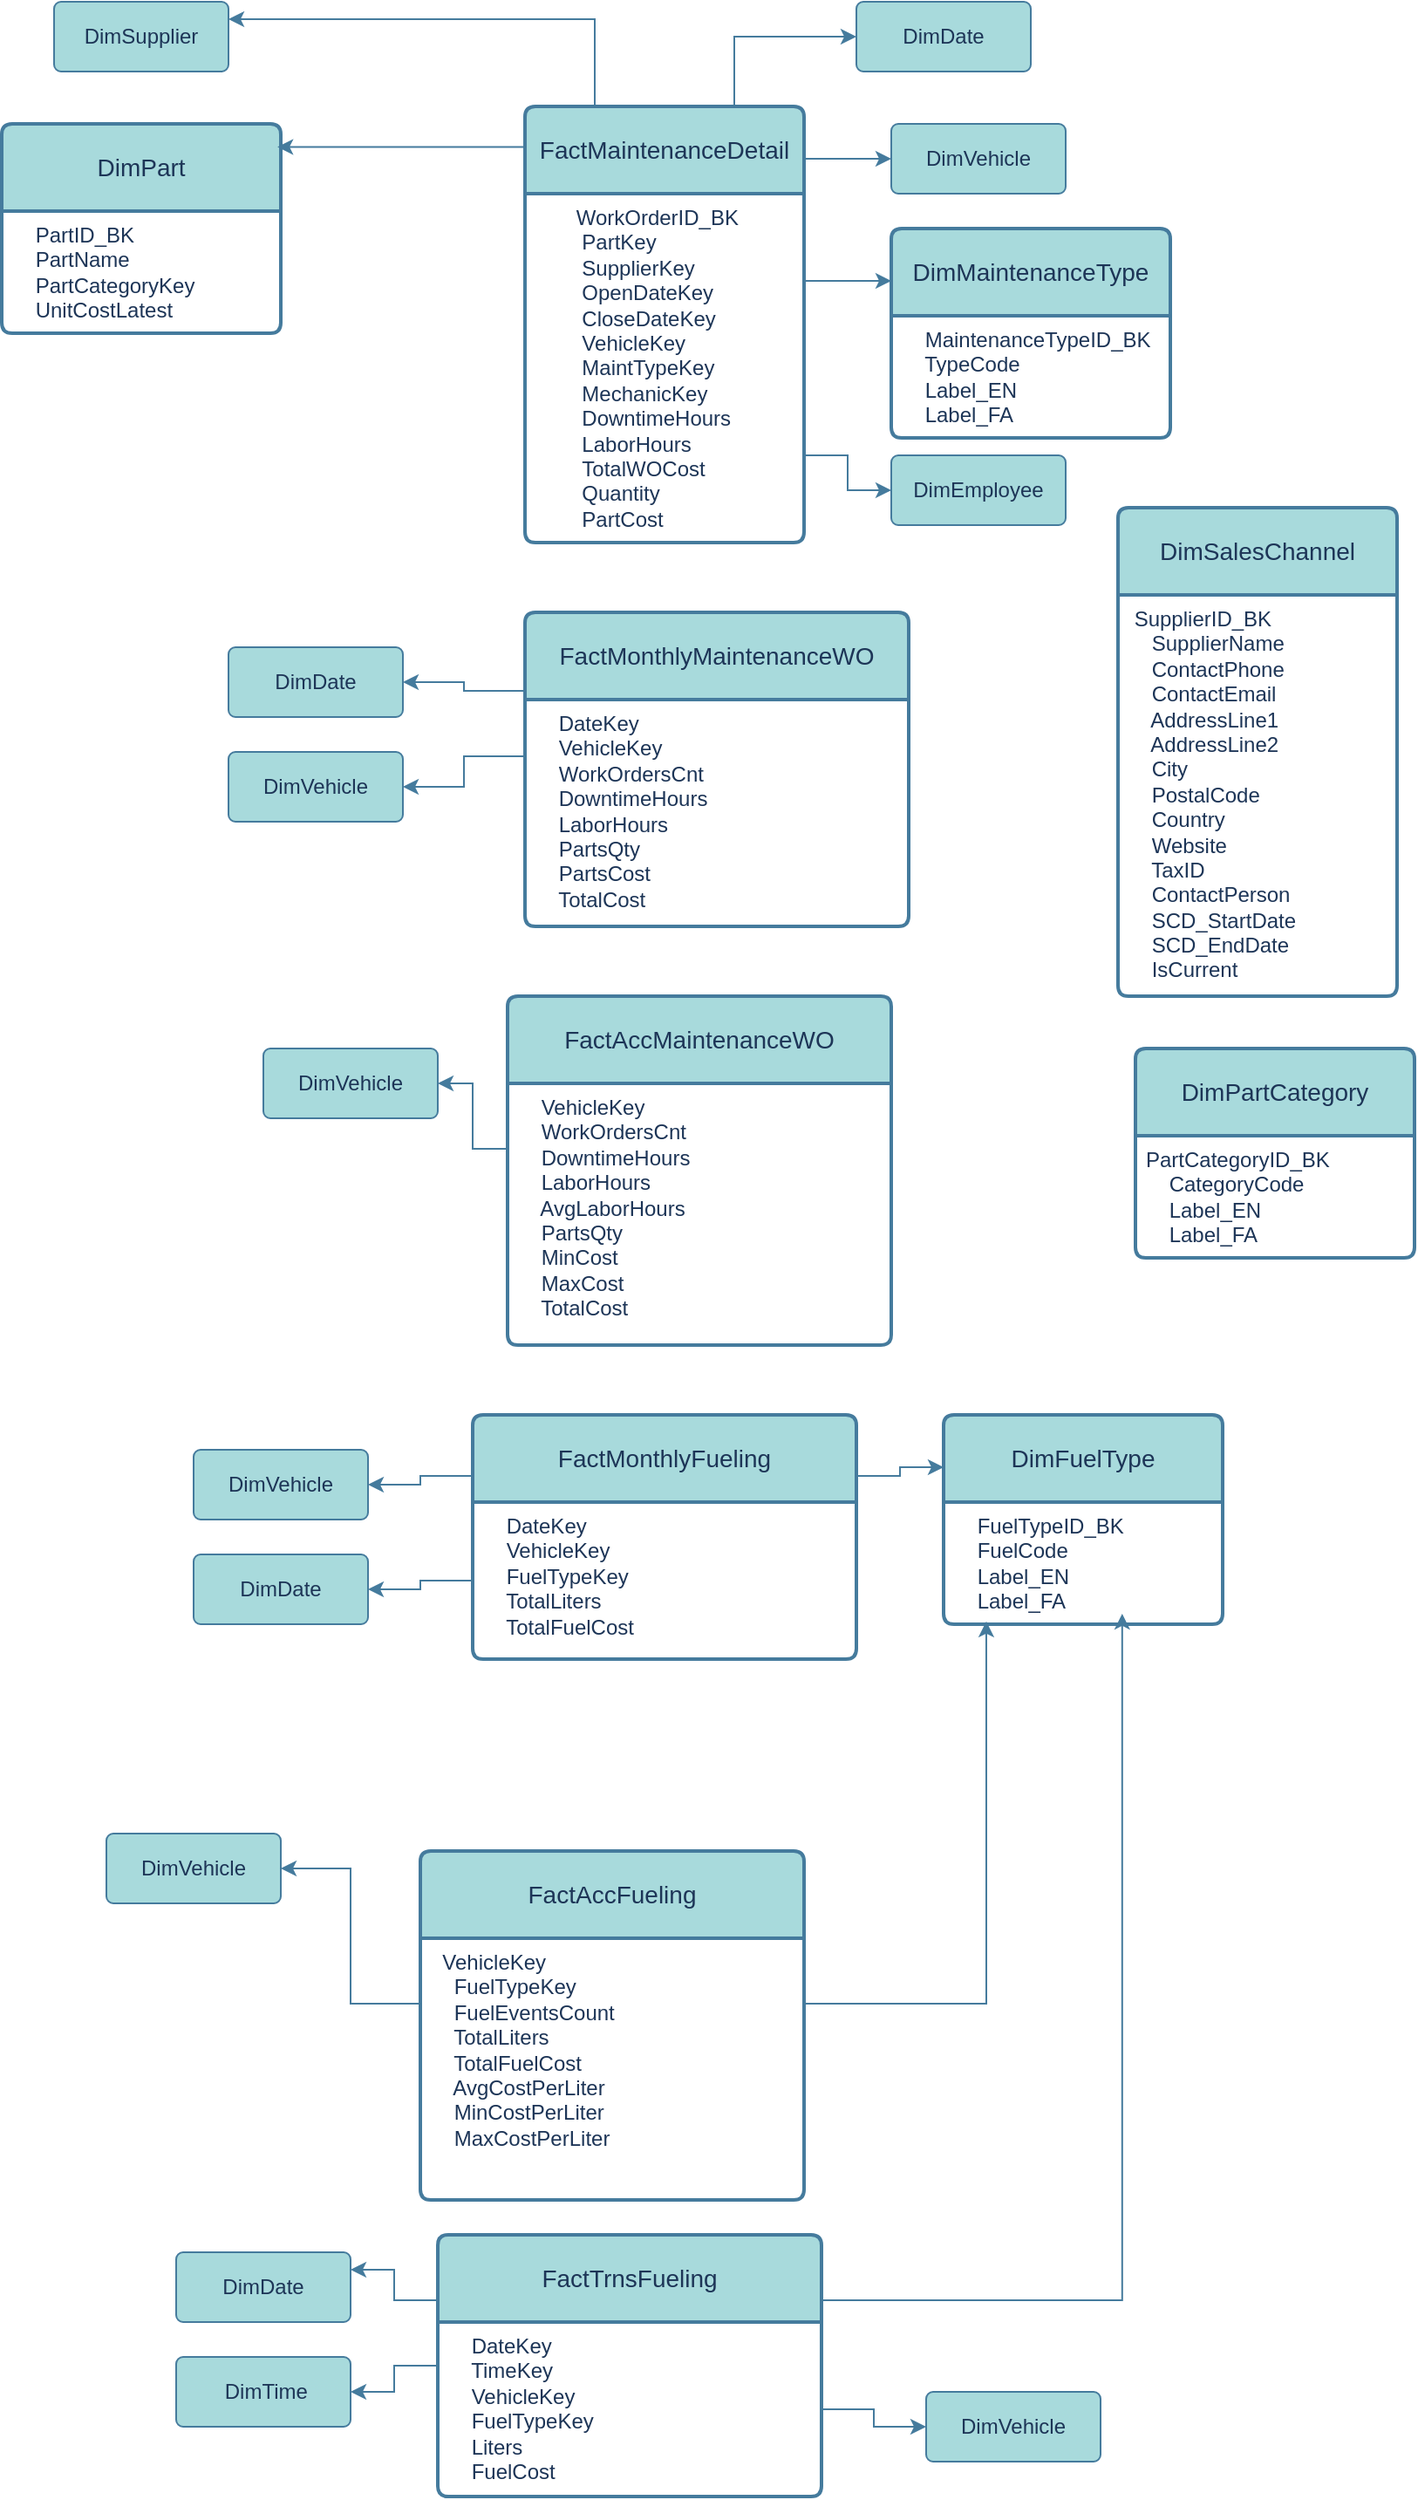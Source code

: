 <mxfile version="27.1.6">
  <diagram name="Page-1" id="y45IsiS3HUDB0sX9Pm00">
    <mxGraphModel dx="1042" dy="561" grid="1" gridSize="10" guides="1" tooltips="1" connect="1" arrows="1" fold="1" page="1" pageScale="1" pageWidth="850" pageHeight="1100" math="0" shadow="0">
      <root>
        <mxCell id="0" />
        <mxCell id="1" parent="0" />
        <mxCell id="RVGmiTG6oSDNnbpWB856-1" value="DimMaintenanceType" style="swimlane;childLayout=stackLayout;horizontal=1;startSize=50;horizontalStack=0;rounded=1;fontSize=14;fontStyle=0;strokeWidth=2;resizeParent=0;resizeLast=1;shadow=0;dashed=0;align=center;arcSize=4;whiteSpace=wrap;html=1;labelBackgroundColor=none;fillColor=#A8DADC;strokeColor=#457B9D;fontColor=#1D3557;" vertex="1" parent="1">
          <mxGeometry x="530" y="180" width="160" height="120" as="geometry" />
        </mxCell>
        <mxCell id="RVGmiTG6oSDNnbpWB856-2" value="&lt;div&gt;&amp;nbsp; &amp;nbsp; MaintenanceTypeID_BK&amp;nbsp;&lt;/div&gt;&lt;div&gt;&amp;nbsp; &amp;nbsp; TypeCode&amp;nbsp; &amp;nbsp; &amp;nbsp; &amp;nbsp;&amp;nbsp;&lt;/div&gt;&lt;div&gt;&amp;nbsp; &amp;nbsp; Label_EN&amp;nbsp; &amp;nbsp; &amp;nbsp; &amp;nbsp;&amp;nbsp;&lt;/div&gt;&lt;div&gt;&amp;nbsp; &amp;nbsp; Label_FA&amp;nbsp; &amp;nbsp; &amp;nbsp; &amp;nbsp;&amp;nbsp;&lt;/div&gt;" style="align=left;strokeColor=none;fillColor=none;spacingLeft=4;spacingRight=4;fontSize=12;verticalAlign=top;resizable=0;rotatable=0;part=1;html=1;whiteSpace=wrap;labelBackgroundColor=none;fontColor=#1D3557;" vertex="1" parent="RVGmiTG6oSDNnbpWB856-1">
          <mxGeometry y="50" width="160" height="70" as="geometry" />
        </mxCell>
        <mxCell id="RVGmiTG6oSDNnbpWB856-3" value="DimPartCategory" style="swimlane;childLayout=stackLayout;horizontal=1;startSize=50;horizontalStack=0;rounded=1;fontSize=14;fontStyle=0;strokeWidth=2;resizeParent=0;resizeLast=1;shadow=0;dashed=0;align=center;arcSize=4;whiteSpace=wrap;html=1;labelBackgroundColor=none;fillColor=#A8DADC;strokeColor=#457B9D;fontColor=#1D3557;" vertex="1" parent="1">
          <mxGeometry x="670" y="650" width="160" height="120" as="geometry" />
        </mxCell>
        <mxCell id="RVGmiTG6oSDNnbpWB856-4" value="&lt;div&gt;PartCategoryID_BK&amp;nbsp;&lt;/div&gt;&lt;div&gt;&amp;nbsp; &amp;nbsp; CategoryCode&amp;nbsp; &amp;nbsp;&amp;nbsp;&lt;/div&gt;&lt;div&gt;&amp;nbsp; &amp;nbsp; Label_EN&amp;nbsp; &amp;nbsp; &amp;nbsp; &amp;nbsp;&amp;nbsp;&lt;/div&gt;&lt;div&gt;&amp;nbsp; &amp;nbsp; Label_FA&amp;nbsp; &amp;nbsp; &amp;nbsp; &amp;nbsp;&lt;/div&gt;" style="align=left;strokeColor=none;fillColor=none;spacingLeft=4;spacingRight=4;fontSize=12;verticalAlign=top;resizable=0;rotatable=0;part=1;html=1;whiteSpace=wrap;labelBackgroundColor=none;fontColor=#1D3557;" vertex="1" parent="RVGmiTG6oSDNnbpWB856-3">
          <mxGeometry y="50" width="160" height="70" as="geometry" />
        </mxCell>
        <mxCell id="RVGmiTG6oSDNnbpWB856-5" value="DimSalesChannel" style="swimlane;childLayout=stackLayout;horizontal=1;startSize=50;horizontalStack=0;rounded=1;fontSize=14;fontStyle=0;strokeWidth=2;resizeParent=0;resizeLast=1;shadow=0;dashed=0;align=center;arcSize=4;whiteSpace=wrap;html=1;labelBackgroundColor=none;fillColor=#A8DADC;strokeColor=#457B9D;fontColor=#1D3557;" vertex="1" parent="1">
          <mxGeometry x="660" y="340" width="160" height="280" as="geometry" />
        </mxCell>
        <mxCell id="RVGmiTG6oSDNnbpWB856-6" value="&lt;div&gt;&amp;nbsp;SupplierID_BK&amp;nbsp; &amp;nbsp;&amp;nbsp;&lt;/div&gt;&lt;div&gt;&amp;nbsp; &amp;nbsp; SupplierName&amp;nbsp; &amp;nbsp; &amp;nbsp;&lt;/div&gt;&lt;div&gt;&amp;nbsp; &amp;nbsp; ContactPhone&amp;nbsp; &amp;nbsp; &amp;nbsp;&lt;/div&gt;&lt;div&gt;&amp;nbsp; &amp;nbsp; ContactEmail&amp;nbsp; &amp;nbsp; &amp;nbsp;&lt;/div&gt;&lt;div&gt;&amp;nbsp; &amp;nbsp; AddressLine1&amp;nbsp; &amp;nbsp; &amp;nbsp;&lt;/div&gt;&lt;div&gt;&amp;nbsp; &amp;nbsp; AddressLine2&amp;nbsp; &amp;nbsp; &amp;nbsp;&lt;/div&gt;&lt;div&gt;&amp;nbsp; &amp;nbsp; City&amp;nbsp; &amp;nbsp; &amp;nbsp; &amp;nbsp; &amp;nbsp; &amp;nbsp;&amp;nbsp;&lt;/div&gt;&lt;div&gt;&amp;nbsp; &amp;nbsp; PostalCode&amp;nbsp; &amp;nbsp; &amp;nbsp; &amp;nbsp;&lt;/div&gt;&lt;div&gt;&amp;nbsp; &amp;nbsp; Country&amp;nbsp; &amp;nbsp; &amp;nbsp; &amp;nbsp; &amp;nbsp;&amp;nbsp;&lt;/div&gt;&lt;div&gt;&amp;nbsp; &amp;nbsp; Website&amp;nbsp; &amp;nbsp; &amp;nbsp; &amp;nbsp; &amp;nbsp;&lt;/div&gt;&lt;div&gt;&amp;nbsp; &amp;nbsp; TaxID&amp;nbsp; &amp;nbsp; &amp;nbsp; &amp;nbsp; &amp;nbsp; &amp;nbsp;&amp;nbsp;&lt;/div&gt;&lt;div&gt;&amp;nbsp; &amp;nbsp; ContactPerson&amp;nbsp; &amp;nbsp;&amp;nbsp;&lt;/div&gt;&lt;div&gt;&amp;nbsp; &amp;nbsp; SCD_StartDate&amp;nbsp; &amp;nbsp;&amp;nbsp;&lt;/div&gt;&lt;div&gt;&amp;nbsp; &amp;nbsp; SCD_EndDate&amp;nbsp; &amp;nbsp; &amp;nbsp;&lt;/div&gt;&lt;div&gt;&amp;nbsp; &amp;nbsp; IsCurrent&amp;nbsp; &amp;nbsp; &amp;nbsp; &amp;nbsp;&lt;/div&gt;" style="align=left;strokeColor=none;fillColor=none;spacingLeft=4;spacingRight=4;fontSize=12;verticalAlign=top;resizable=0;rotatable=0;part=1;html=1;whiteSpace=wrap;labelBackgroundColor=none;fontColor=#1D3557;" vertex="1" parent="RVGmiTG6oSDNnbpWB856-5">
          <mxGeometry y="50" width="160" height="230" as="geometry" />
        </mxCell>
        <mxCell id="RVGmiTG6oSDNnbpWB856-7" value="DimPart" style="swimlane;childLayout=stackLayout;horizontal=1;startSize=50;horizontalStack=0;rounded=1;fontSize=14;fontStyle=0;strokeWidth=2;resizeParent=0;resizeLast=1;shadow=0;dashed=0;align=center;arcSize=4;whiteSpace=wrap;html=1;labelBackgroundColor=none;fillColor=#A8DADC;strokeColor=#457B9D;fontColor=#1D3557;" vertex="1" parent="1">
          <mxGeometry x="20" y="120" width="160" height="120" as="geometry" />
        </mxCell>
        <mxCell id="RVGmiTG6oSDNnbpWB856-8" value="&lt;div&gt;&amp;nbsp; &amp;nbsp; PartID_BK&amp;nbsp; &amp;nbsp; &amp;nbsp; &amp;nbsp;&lt;/div&gt;&lt;div&gt;&amp;nbsp; &amp;nbsp; PartName&amp;nbsp; &amp;nbsp; &amp;nbsp; &amp;nbsp;&amp;nbsp;&lt;/div&gt;&lt;div&gt;&amp;nbsp; &amp;nbsp; PartCategoryKey&amp;nbsp;&lt;/div&gt;&lt;div&gt;&amp;nbsp; &amp;nbsp; UnitCostLatest&amp;nbsp;&lt;/div&gt;" style="align=left;strokeColor=none;fillColor=none;spacingLeft=4;spacingRight=4;fontSize=12;verticalAlign=top;resizable=0;rotatable=0;part=1;html=1;whiteSpace=wrap;labelBackgroundColor=none;fontColor=#1D3557;" vertex="1" parent="RVGmiTG6oSDNnbpWB856-7">
          <mxGeometry y="50" width="160" height="70" as="geometry" />
        </mxCell>
        <mxCell id="RVGmiTG6oSDNnbpWB856-9" value="DimFuelType" style="swimlane;childLayout=stackLayout;horizontal=1;startSize=50;horizontalStack=0;rounded=1;fontSize=14;fontStyle=0;strokeWidth=2;resizeParent=0;resizeLast=1;shadow=0;dashed=0;align=center;arcSize=4;whiteSpace=wrap;html=1;labelBackgroundColor=none;fillColor=#A8DADC;strokeColor=#457B9D;fontColor=#1D3557;" vertex="1" parent="1">
          <mxGeometry x="560" y="860" width="160" height="120" as="geometry" />
        </mxCell>
        <mxCell id="RVGmiTG6oSDNnbpWB856-10" value="&lt;div&gt;&amp;nbsp; &amp;nbsp; FuelTypeID_BK&amp;nbsp; &amp;nbsp;&lt;/div&gt;&lt;div&gt;&amp;nbsp; &amp;nbsp; FuelCode&amp;nbsp; &amp;nbsp; &amp;nbsp; &amp;nbsp;&amp;nbsp;&lt;/div&gt;&lt;div&gt;&amp;nbsp; &amp;nbsp; Label_EN&amp;nbsp; &amp;nbsp; &amp;nbsp; &amp;nbsp;&amp;nbsp;&lt;/div&gt;&lt;div&gt;&amp;nbsp; &amp;nbsp; Label_FA&amp;nbsp;&amp;nbsp;&lt;/div&gt;" style="align=left;strokeColor=none;fillColor=none;spacingLeft=4;spacingRight=4;fontSize=12;verticalAlign=top;resizable=0;rotatable=0;part=1;html=1;whiteSpace=wrap;labelBackgroundColor=none;fontColor=#1D3557;" vertex="1" parent="RVGmiTG6oSDNnbpWB856-9">
          <mxGeometry y="50" width="160" height="70" as="geometry" />
        </mxCell>
        <mxCell id="RVGmiTG6oSDNnbpWB856-27" style="edgeStyle=orthogonalEdgeStyle;rounded=0;orthogonalLoop=1;jettySize=auto;html=1;exitX=0.25;exitY=0;exitDx=0;exitDy=0;entryX=1;entryY=0.25;entryDx=0;entryDy=0;labelBackgroundColor=none;strokeColor=#457B9D;fontColor=default;" edge="1" parent="1" source="RVGmiTG6oSDNnbpWB856-11" target="RVGmiTG6oSDNnbpWB856-26">
          <mxGeometry relative="1" as="geometry" />
        </mxCell>
        <mxCell id="RVGmiTG6oSDNnbpWB856-29" style="edgeStyle=orthogonalEdgeStyle;rounded=0;orthogonalLoop=1;jettySize=auto;html=1;exitX=0.75;exitY=0;exitDx=0;exitDy=0;entryX=0;entryY=0.5;entryDx=0;entryDy=0;labelBackgroundColor=none;strokeColor=#457B9D;fontColor=default;" edge="1" parent="1" source="RVGmiTG6oSDNnbpWB856-11" target="RVGmiTG6oSDNnbpWB856-28">
          <mxGeometry relative="1" as="geometry" />
        </mxCell>
        <mxCell id="RVGmiTG6oSDNnbpWB856-11" value="FactMaintenanceDetail" style="swimlane;childLayout=stackLayout;horizontal=1;startSize=50;horizontalStack=0;rounded=1;fontSize=14;fontStyle=0;strokeWidth=2;resizeParent=0;resizeLast=1;shadow=0;dashed=0;align=center;arcSize=4;whiteSpace=wrap;html=1;labelBackgroundColor=none;fillColor=#A8DADC;strokeColor=#457B9D;fontColor=#1D3557;" vertex="1" parent="1">
          <mxGeometry x="320" y="110" width="160" height="250" as="geometry" />
        </mxCell>
        <mxCell id="RVGmiTG6oSDNnbpWB856-12" value="&lt;div&gt;&amp;nbsp; &amp;nbsp; &amp;nbsp; &amp;nbsp;WorkOrderID_BK&amp;nbsp; &amp;nbsp;&lt;/div&gt;&lt;div&gt;&lt;span style=&quot;white-space: normal;&quot;&gt;&lt;span style=&quot;white-space:pre&quot;&gt;&#x9;&lt;/span&gt;PartKey&amp;nbsp; &amp;nbsp; &amp;nbsp; &amp;nbsp; &amp;nbsp;&amp;nbsp;&lt;/span&gt;&lt;/div&gt;&lt;div&gt;&lt;span style=&quot;white-space: normal;&quot;&gt;&lt;span style=&quot;white-space:pre&quot;&gt;&#x9;&lt;/span&gt;SupplierKey&amp;nbsp; &amp;nbsp;&amp;nbsp;&lt;/span&gt;&lt;/div&gt;&lt;div&gt;&lt;span style=&quot;white-space: normal;&quot;&gt;&lt;span style=&quot;white-space:pre&quot;&gt;&#x9;&lt;/span&gt;OpenDateKey&amp;nbsp; &amp;nbsp; &amp;nbsp;&amp;nbsp;&lt;/span&gt;&lt;/div&gt;&lt;div&gt;&lt;span style=&quot;white-space: normal;&quot;&gt;&lt;span style=&quot;white-space:pre&quot;&gt;&#x9;&lt;/span&gt;CloseDateKey&amp;nbsp; &amp;nbsp; &amp;nbsp;&lt;/span&gt;&lt;/div&gt;&lt;div&gt;&lt;span style=&quot;white-space: normal;&quot;&gt;&lt;span style=&quot;white-space:pre&quot;&gt;&#x9;&lt;/span&gt;VehicleKey&amp;nbsp; &amp;nbsp; &amp;nbsp; &amp;nbsp;&lt;/span&gt;&lt;/div&gt;&lt;div&gt;&lt;span style=&quot;white-space: normal;&quot;&gt;&lt;span style=&quot;white-space:pre&quot;&gt;&#x9;&lt;/span&gt;MaintTypeKey&amp;nbsp; &amp;nbsp;&amp;nbsp;&lt;/span&gt;&lt;/div&gt;&lt;div&gt;&lt;span style=&quot;white-space: normal;&quot;&gt;&lt;span style=&quot;white-space:pre&quot;&gt;&#x9;&lt;/span&gt;MechanicKey&amp;nbsp; &amp;nbsp; &amp;nbsp;&amp;nbsp;&lt;/span&gt;&lt;/div&gt;&lt;div&gt;&lt;span style=&quot;white-space: normal;&quot;&gt;&lt;span style=&quot;white-space:pre&quot;&gt;&#x9;&lt;/span&gt;DowntimeHours&amp;nbsp; &amp;nbsp; &amp;nbsp;&lt;/span&gt;&lt;/div&gt;&lt;div&gt;&lt;span style=&quot;white-space: normal;&quot;&gt;&lt;span style=&quot;white-space:pre&quot;&gt;&#x9;&lt;/span&gt;LaborHours&amp;nbsp; &amp;nbsp; &amp;nbsp; &amp;nbsp;&amp;nbsp;&lt;/span&gt;&lt;/div&gt;&lt;div&gt;&lt;span style=&quot;white-space: normal;&quot;&gt;&lt;span style=&quot;white-space:pre&quot;&gt;&#x9;&lt;/span&gt;TotalWOCost&amp;nbsp; &amp;nbsp; &amp;nbsp; &amp;nbsp;&lt;/span&gt;&lt;/div&gt;&lt;div&gt;&lt;span style=&quot;white-space: normal;&quot;&gt;&lt;span style=&quot;white-space:pre&quot;&gt;&#x9;&lt;/span&gt;Quantity&amp;nbsp; &amp;nbsp; &amp;nbsp; &amp;nbsp; &amp;nbsp;&lt;/span&gt;&lt;/div&gt;&lt;div&gt;&lt;span style=&quot;white-space: normal;&quot;&gt;&lt;span style=&quot;white-space:pre&quot;&gt;&#x9;&lt;/span&gt;PartCost&amp;nbsp; &amp;nbsp;&lt;/span&gt;&lt;/div&gt;" style="align=left;strokeColor=none;fillColor=none;spacingLeft=4;spacingRight=4;fontSize=12;verticalAlign=top;resizable=0;rotatable=0;part=1;html=1;whiteSpace=wrap;labelBackgroundColor=none;fontColor=#1D3557;" vertex="1" parent="RVGmiTG6oSDNnbpWB856-11">
          <mxGeometry y="50" width="160" height="200" as="geometry" />
        </mxCell>
        <mxCell id="RVGmiTG6oSDNnbpWB856-36" style="edgeStyle=orthogonalEdgeStyle;rounded=0;orthogonalLoop=1;jettySize=auto;html=1;exitX=0;exitY=0.25;exitDx=0;exitDy=0;entryX=1;entryY=0.5;entryDx=0;entryDy=0;labelBackgroundColor=none;strokeColor=#457B9D;fontColor=default;" edge="1" parent="1" source="RVGmiTG6oSDNnbpWB856-13" target="RVGmiTG6oSDNnbpWB856-35">
          <mxGeometry relative="1" as="geometry" />
        </mxCell>
        <mxCell id="RVGmiTG6oSDNnbpWB856-13" value="FactMonthlyMaintenanceWO" style="swimlane;childLayout=stackLayout;horizontal=1;startSize=50;horizontalStack=0;rounded=1;fontSize=14;fontStyle=0;strokeWidth=2;resizeParent=0;resizeLast=1;shadow=0;dashed=0;align=center;arcSize=4;whiteSpace=wrap;html=1;labelBackgroundColor=none;fillColor=#A8DADC;strokeColor=#457B9D;fontColor=#1D3557;" vertex="1" parent="1">
          <mxGeometry x="320" y="400" width="220" height="180" as="geometry" />
        </mxCell>
        <mxCell id="RVGmiTG6oSDNnbpWB856-14" value="&lt;div&gt;&amp;nbsp; &amp;nbsp; DateKey&amp;nbsp; &amp;nbsp; &amp;nbsp; &amp;nbsp;&amp;nbsp;&lt;/div&gt;&lt;div&gt;&amp;nbsp; &amp;nbsp; VehicleKey&amp;nbsp; &amp;nbsp; &amp;nbsp;&amp;nbsp;&lt;/div&gt;&lt;div&gt;&amp;nbsp; &amp;nbsp; WorkOrdersCnt&amp;nbsp; &amp;nbsp;&lt;/div&gt;&lt;div&gt;&amp;nbsp; &amp;nbsp; DowntimeHours&amp;nbsp; &amp;nbsp;&lt;/div&gt;&lt;div&gt;&amp;nbsp; &amp;nbsp; LaborHours&amp;nbsp; &amp;nbsp; &amp;nbsp;&lt;/div&gt;&lt;div&gt;&amp;nbsp; &amp;nbsp; PartsQty&amp;nbsp; &amp;nbsp; &amp;nbsp; &amp;nbsp;&lt;/div&gt;&lt;div&gt;&amp;nbsp; &amp;nbsp; PartsCost&amp;nbsp; &amp;nbsp; &amp;nbsp;&lt;/div&gt;&lt;div&gt;&amp;nbsp; &amp;nbsp; TotalCost&amp;nbsp;&lt;/div&gt;" style="align=left;strokeColor=none;fillColor=none;spacingLeft=4;spacingRight=4;fontSize=12;verticalAlign=top;resizable=0;rotatable=0;part=1;html=1;whiteSpace=wrap;labelBackgroundColor=none;fontColor=#1D3557;" vertex="1" parent="RVGmiTG6oSDNnbpWB856-13">
          <mxGeometry y="50" width="220" height="130" as="geometry" />
        </mxCell>
        <mxCell id="RVGmiTG6oSDNnbpWB856-17" value="FactAccMaintenanceWO" style="swimlane;childLayout=stackLayout;horizontal=1;startSize=50;horizontalStack=0;rounded=1;fontSize=14;fontStyle=0;strokeWidth=2;resizeParent=0;resizeLast=1;shadow=0;dashed=0;align=center;arcSize=4;whiteSpace=wrap;html=1;labelBackgroundColor=none;fillColor=#A8DADC;strokeColor=#457B9D;fontColor=#1D3557;" vertex="1" parent="1">
          <mxGeometry x="310" y="620" width="220" height="200" as="geometry" />
        </mxCell>
        <mxCell id="RVGmiTG6oSDNnbpWB856-18" value="&lt;div&gt;&amp;nbsp; &amp;nbsp; VehicleKey&amp;nbsp; &amp;nbsp; &amp;nbsp;&amp;nbsp;&lt;/div&gt;&lt;div&gt;&amp;nbsp; &amp;nbsp; WorkOrdersCnt&amp;nbsp; &amp;nbsp;&lt;/div&gt;&lt;div&gt;&amp;nbsp; &amp;nbsp; DowntimeHours&amp;nbsp;&amp;nbsp;&lt;/div&gt;&lt;div&gt;&amp;nbsp; &amp;nbsp; LaborHours&amp;nbsp; &amp;nbsp; &amp;nbsp;&amp;nbsp;&lt;/div&gt;&lt;div&gt;&amp;nbsp; &amp;nbsp; AvgLaborHours&amp;nbsp; &amp;nbsp;&lt;/div&gt;&lt;div&gt;&amp;nbsp; &amp;nbsp; PartsQty&amp;nbsp; &amp;nbsp; &amp;nbsp; &amp;nbsp;&amp;nbsp;&lt;/div&gt;&lt;div&gt;&amp;nbsp; &amp;nbsp; MinCost&amp;nbsp; &amp;nbsp; &amp;nbsp; &amp;nbsp;&amp;nbsp;&lt;/div&gt;&lt;div&gt;&amp;nbsp; &amp;nbsp; MaxCost&amp;nbsp; &amp;nbsp; &amp;nbsp; &amp;nbsp;&amp;nbsp;&lt;/div&gt;&lt;div&gt;&amp;nbsp; &amp;nbsp; TotalCost&amp;nbsp; &amp;nbsp;&lt;/div&gt;" style="align=left;strokeColor=none;fillColor=none;spacingLeft=4;spacingRight=4;fontSize=12;verticalAlign=top;resizable=0;rotatable=0;part=1;html=1;whiteSpace=wrap;labelBackgroundColor=none;fontColor=#1D3557;" vertex="1" parent="RVGmiTG6oSDNnbpWB856-17">
          <mxGeometry y="50" width="220" height="150" as="geometry" />
        </mxCell>
        <mxCell id="RVGmiTG6oSDNnbpWB856-53" style="edgeStyle=orthogonalEdgeStyle;rounded=0;orthogonalLoop=1;jettySize=auto;html=1;exitX=0;exitY=0.25;exitDx=0;exitDy=0;entryX=1;entryY=0.25;entryDx=0;entryDy=0;labelBackgroundColor=none;strokeColor=#457B9D;fontColor=default;" edge="1" parent="1" source="RVGmiTG6oSDNnbpWB856-19" target="RVGmiTG6oSDNnbpWB856-52">
          <mxGeometry relative="1" as="geometry" />
        </mxCell>
        <mxCell id="RVGmiTG6oSDNnbpWB856-19" value="FactTrnsFueling" style="swimlane;childLayout=stackLayout;horizontal=1;startSize=50;horizontalStack=0;rounded=1;fontSize=14;fontStyle=0;strokeWidth=2;resizeParent=0;resizeLast=1;shadow=0;dashed=0;align=center;arcSize=4;whiteSpace=wrap;html=1;labelBackgroundColor=none;fillColor=#A8DADC;strokeColor=#457B9D;fontColor=#1D3557;" vertex="1" parent="1">
          <mxGeometry x="270" y="1330" width="220" height="150" as="geometry" />
        </mxCell>
        <mxCell id="RVGmiTG6oSDNnbpWB856-20" value="&lt;div&gt;&amp;nbsp; &amp;nbsp; DateKey&amp;nbsp; &amp;nbsp; &amp;nbsp;&lt;/div&gt;&lt;div&gt;&amp;nbsp; &amp;nbsp; TimeKey&amp;nbsp; &amp;nbsp; &amp;nbsp;&amp;nbsp;&lt;/div&gt;&lt;div&gt;&amp;nbsp; &amp;nbsp; VehicleKey&amp;nbsp;&amp;nbsp;&lt;/div&gt;&lt;div&gt;&amp;nbsp; &amp;nbsp; FuelTypeKey&amp;nbsp;&amp;nbsp;&lt;/div&gt;&lt;div&gt;&amp;nbsp; &amp;nbsp; Liters&amp;nbsp; &amp;nbsp; &amp;nbsp;&amp;nbsp;&lt;/div&gt;&lt;div&gt;&amp;nbsp; &amp;nbsp; FuelCost&amp;nbsp; &amp;nbsp;&amp;nbsp;&lt;/div&gt;" style="align=left;strokeColor=none;fillColor=none;spacingLeft=4;spacingRight=4;fontSize=12;verticalAlign=top;resizable=0;rotatable=0;part=1;html=1;whiteSpace=wrap;labelBackgroundColor=none;fontColor=#1D3557;" vertex="1" parent="RVGmiTG6oSDNnbpWB856-19">
          <mxGeometry y="50" width="220" height="100" as="geometry" />
        </mxCell>
        <mxCell id="RVGmiTG6oSDNnbpWB856-43" style="edgeStyle=orthogonalEdgeStyle;rounded=0;orthogonalLoop=1;jettySize=auto;html=1;exitX=1;exitY=0.25;exitDx=0;exitDy=0;entryX=0;entryY=0.25;entryDx=0;entryDy=0;labelBackgroundColor=none;strokeColor=#457B9D;fontColor=default;" edge="1" parent="1" source="RVGmiTG6oSDNnbpWB856-21" target="RVGmiTG6oSDNnbpWB856-9">
          <mxGeometry relative="1" as="geometry" />
        </mxCell>
        <mxCell id="RVGmiTG6oSDNnbpWB856-44" style="edgeStyle=orthogonalEdgeStyle;rounded=0;orthogonalLoop=1;jettySize=auto;html=1;exitX=0;exitY=0.25;exitDx=0;exitDy=0;entryX=1;entryY=0.5;entryDx=0;entryDy=0;labelBackgroundColor=none;strokeColor=#457B9D;fontColor=default;" edge="1" parent="1" source="RVGmiTG6oSDNnbpWB856-21" target="RVGmiTG6oSDNnbpWB856-41">
          <mxGeometry relative="1" as="geometry" />
        </mxCell>
        <mxCell id="RVGmiTG6oSDNnbpWB856-21" value="FactMonthlyFueling" style="swimlane;childLayout=stackLayout;horizontal=1;startSize=50;horizontalStack=0;rounded=1;fontSize=14;fontStyle=0;strokeWidth=2;resizeParent=0;resizeLast=1;shadow=0;dashed=0;align=center;arcSize=4;whiteSpace=wrap;html=1;labelBackgroundColor=none;fillColor=#A8DADC;strokeColor=#457B9D;fontColor=#1D3557;" vertex="1" parent="1">
          <mxGeometry x="290" y="860" width="220" height="140" as="geometry" />
        </mxCell>
        <mxCell id="RVGmiTG6oSDNnbpWB856-22" value="&lt;div&gt;&amp;nbsp; &amp;nbsp; DateKey&amp;nbsp;&lt;/div&gt;&lt;div&gt;&amp;nbsp; &amp;nbsp; VehicleKey&amp;nbsp; &amp;nbsp; &amp;nbsp;&amp;nbsp;&lt;/div&gt;&lt;div&gt;&amp;nbsp; &amp;nbsp; FuelTypeKey&amp;nbsp; &amp;nbsp;&amp;nbsp;&lt;/div&gt;&lt;div&gt;&amp;nbsp; &amp;nbsp; TotalLiters&amp;nbsp; &amp;nbsp;&amp;nbsp;&lt;/div&gt;&lt;div&gt;&amp;nbsp; &amp;nbsp; TotalFuelCost&amp;nbsp;&lt;/div&gt;" style="align=left;strokeColor=none;fillColor=none;spacingLeft=4;spacingRight=4;fontSize=12;verticalAlign=top;resizable=0;rotatable=0;part=1;html=1;whiteSpace=wrap;labelBackgroundColor=none;fontColor=#1D3557;" vertex="1" parent="RVGmiTG6oSDNnbpWB856-21">
          <mxGeometry y="50" width="220" height="90" as="geometry" />
        </mxCell>
        <mxCell id="RVGmiTG6oSDNnbpWB856-23" value="FactAccFueling" style="swimlane;childLayout=stackLayout;horizontal=1;startSize=50;horizontalStack=0;rounded=1;fontSize=14;fontStyle=0;strokeWidth=2;resizeParent=0;resizeLast=1;shadow=0;dashed=0;align=center;arcSize=4;whiteSpace=wrap;html=1;labelBackgroundColor=none;fillColor=#A8DADC;strokeColor=#457B9D;fontColor=#1D3557;" vertex="1" parent="1">
          <mxGeometry x="260" y="1110" width="220" height="200" as="geometry" />
        </mxCell>
        <mxCell id="RVGmiTG6oSDNnbpWB856-24" value="&lt;div&gt;&amp;nbsp; VehicleKey&amp;nbsp; &amp;nbsp; &amp;nbsp; &amp;nbsp;&amp;nbsp;&lt;/div&gt;&lt;div&gt;&amp;nbsp; &amp;nbsp; FuelTypeKey&amp;nbsp; &amp;nbsp; &amp;nbsp; &amp;nbsp;&lt;/div&gt;&lt;div&gt;&amp;nbsp; &amp;nbsp; FuelEventsCount&amp;nbsp;&amp;nbsp;&lt;/div&gt;&lt;div&gt;&amp;nbsp; &amp;nbsp; TotalLiters&amp;nbsp; &amp;nbsp; &amp;nbsp; &amp;nbsp;&lt;/div&gt;&lt;div&gt;&amp;nbsp; &amp;nbsp; TotalFuelCost&amp;nbsp; &amp;nbsp;&amp;nbsp;&lt;/div&gt;&lt;div&gt;&amp;nbsp; &amp;nbsp; AvgCostPerLiter&amp;nbsp;&amp;nbsp;&lt;/div&gt;&lt;div&gt;&amp;nbsp; &amp;nbsp; MinCostPerLiter&amp;nbsp; &amp;nbsp;&lt;/div&gt;&lt;div&gt;&amp;nbsp; &amp;nbsp; MaxCostPerLiter&lt;/div&gt;" style="align=left;strokeColor=none;fillColor=none;spacingLeft=4;spacingRight=4;fontSize=12;verticalAlign=top;resizable=0;rotatable=0;part=1;html=1;whiteSpace=wrap;labelBackgroundColor=none;fontColor=#1D3557;" vertex="1" parent="RVGmiTG6oSDNnbpWB856-23">
          <mxGeometry y="50" width="220" height="150" as="geometry" />
        </mxCell>
        <mxCell id="RVGmiTG6oSDNnbpWB856-25" style="edgeStyle=orthogonalEdgeStyle;rounded=0;orthogonalLoop=1;jettySize=auto;html=1;exitX=0;exitY=0;exitDx=0;exitDy=0;entryX=0.988;entryY=0.11;entryDx=0;entryDy=0;entryPerimeter=0;labelBackgroundColor=none;strokeColor=#457B9D;fontColor=default;" edge="1" parent="1" source="RVGmiTG6oSDNnbpWB856-12" target="RVGmiTG6oSDNnbpWB856-7">
          <mxGeometry relative="1" as="geometry" />
        </mxCell>
        <mxCell id="RVGmiTG6oSDNnbpWB856-26" value="DimSupplier" style="rounded=1;arcSize=10;whiteSpace=wrap;html=1;align=center;labelBackgroundColor=none;fillColor=#A8DADC;strokeColor=#457B9D;fontColor=#1D3557;" vertex="1" parent="1">
          <mxGeometry x="50" y="50" width="100" height="40" as="geometry" />
        </mxCell>
        <mxCell id="RVGmiTG6oSDNnbpWB856-28" value="DimDate" style="rounded=1;arcSize=10;whiteSpace=wrap;html=1;align=center;labelBackgroundColor=none;fillColor=#A8DADC;strokeColor=#457B9D;fontColor=#1D3557;" vertex="1" parent="1">
          <mxGeometry x="510" y="50" width="100" height="40" as="geometry" />
        </mxCell>
        <mxCell id="RVGmiTG6oSDNnbpWB856-30" value="DimVehicle" style="rounded=1;arcSize=10;whiteSpace=wrap;html=1;align=center;labelBackgroundColor=none;fillColor=#A8DADC;strokeColor=#457B9D;fontColor=#1D3557;" vertex="1" parent="1">
          <mxGeometry x="530" y="120" width="100" height="40" as="geometry" />
        </mxCell>
        <mxCell id="RVGmiTG6oSDNnbpWB856-31" style="edgeStyle=orthogonalEdgeStyle;rounded=0;orthogonalLoop=1;jettySize=auto;html=1;exitX=1;exitY=0;exitDx=0;exitDy=0;entryX=0;entryY=0.5;entryDx=0;entryDy=0;labelBackgroundColor=none;strokeColor=#457B9D;fontColor=default;" edge="1" parent="1" source="RVGmiTG6oSDNnbpWB856-12" target="RVGmiTG6oSDNnbpWB856-30">
          <mxGeometry relative="1" as="geometry" />
        </mxCell>
        <mxCell id="RVGmiTG6oSDNnbpWB856-32" style="edgeStyle=orthogonalEdgeStyle;rounded=0;orthogonalLoop=1;jettySize=auto;html=1;exitX=1;exitY=0.25;exitDx=0;exitDy=0;entryX=0;entryY=0.25;entryDx=0;entryDy=0;labelBackgroundColor=none;strokeColor=#457B9D;fontColor=default;" edge="1" parent="1" source="RVGmiTG6oSDNnbpWB856-12" target="RVGmiTG6oSDNnbpWB856-1">
          <mxGeometry relative="1" as="geometry" />
        </mxCell>
        <mxCell id="RVGmiTG6oSDNnbpWB856-33" value="DimEmployee" style="rounded=1;arcSize=10;whiteSpace=wrap;html=1;align=center;labelBackgroundColor=none;fillColor=#A8DADC;strokeColor=#457B9D;fontColor=#1D3557;" vertex="1" parent="1">
          <mxGeometry x="530" y="310" width="100" height="40" as="geometry" />
        </mxCell>
        <mxCell id="RVGmiTG6oSDNnbpWB856-34" style="edgeStyle=orthogonalEdgeStyle;rounded=0;orthogonalLoop=1;jettySize=auto;html=1;exitX=1;exitY=0.75;exitDx=0;exitDy=0;entryX=0;entryY=0.5;entryDx=0;entryDy=0;labelBackgroundColor=none;strokeColor=#457B9D;fontColor=default;" edge="1" parent="1" source="RVGmiTG6oSDNnbpWB856-12" target="RVGmiTG6oSDNnbpWB856-33">
          <mxGeometry relative="1" as="geometry" />
        </mxCell>
        <mxCell id="RVGmiTG6oSDNnbpWB856-35" value="DimDate" style="rounded=1;arcSize=10;whiteSpace=wrap;html=1;align=center;labelBackgroundColor=none;fillColor=#A8DADC;strokeColor=#457B9D;fontColor=#1D3557;" vertex="1" parent="1">
          <mxGeometry x="150" y="420" width="100" height="40" as="geometry" />
        </mxCell>
        <mxCell id="RVGmiTG6oSDNnbpWB856-37" value="DimVehicle" style="rounded=1;arcSize=10;whiteSpace=wrap;html=1;align=center;labelBackgroundColor=none;fillColor=#A8DADC;strokeColor=#457B9D;fontColor=#1D3557;" vertex="1" parent="1">
          <mxGeometry x="150" y="480" width="100" height="40" as="geometry" />
        </mxCell>
        <mxCell id="RVGmiTG6oSDNnbpWB856-38" style="edgeStyle=orthogonalEdgeStyle;rounded=0;orthogonalLoop=1;jettySize=auto;html=1;exitX=0;exitY=0.25;exitDx=0;exitDy=0;labelBackgroundColor=none;strokeColor=#457B9D;fontColor=default;" edge="1" parent="1" source="RVGmiTG6oSDNnbpWB856-14" target="RVGmiTG6oSDNnbpWB856-37">
          <mxGeometry relative="1" as="geometry" />
        </mxCell>
        <mxCell id="RVGmiTG6oSDNnbpWB856-39" value="DimVehicle" style="rounded=1;arcSize=10;whiteSpace=wrap;html=1;align=center;labelBackgroundColor=none;fillColor=#A8DADC;strokeColor=#457B9D;fontColor=#1D3557;" vertex="1" parent="1">
          <mxGeometry x="170" y="650" width="100" height="40" as="geometry" />
        </mxCell>
        <mxCell id="RVGmiTG6oSDNnbpWB856-40" style="edgeStyle=orthogonalEdgeStyle;rounded=0;orthogonalLoop=1;jettySize=auto;html=1;exitX=0;exitY=0.25;exitDx=0;exitDy=0;entryX=1;entryY=0.5;entryDx=0;entryDy=0;labelBackgroundColor=none;strokeColor=#457B9D;fontColor=default;" edge="1" parent="1" source="RVGmiTG6oSDNnbpWB856-18" target="RVGmiTG6oSDNnbpWB856-39">
          <mxGeometry relative="1" as="geometry" />
        </mxCell>
        <mxCell id="RVGmiTG6oSDNnbpWB856-41" value="DimVehicle" style="rounded=1;arcSize=10;whiteSpace=wrap;html=1;align=center;labelBackgroundColor=none;fillColor=#A8DADC;strokeColor=#457B9D;fontColor=#1D3557;" vertex="1" parent="1">
          <mxGeometry x="130" y="880" width="100" height="40" as="geometry" />
        </mxCell>
        <mxCell id="RVGmiTG6oSDNnbpWB856-42" value="DimDate" style="rounded=1;arcSize=10;whiteSpace=wrap;html=1;align=center;labelBackgroundColor=none;fillColor=#A8DADC;strokeColor=#457B9D;fontColor=#1D3557;" vertex="1" parent="1">
          <mxGeometry x="130" y="940" width="100" height="40" as="geometry" />
        </mxCell>
        <mxCell id="RVGmiTG6oSDNnbpWB856-45" style="edgeStyle=orthogonalEdgeStyle;rounded=0;orthogonalLoop=1;jettySize=auto;html=1;exitX=0;exitY=0.5;exitDx=0;exitDy=0;entryX=1;entryY=0.5;entryDx=0;entryDy=0;labelBackgroundColor=none;strokeColor=#457B9D;fontColor=default;" edge="1" parent="1" source="RVGmiTG6oSDNnbpWB856-22" target="RVGmiTG6oSDNnbpWB856-42">
          <mxGeometry relative="1" as="geometry" />
        </mxCell>
        <mxCell id="RVGmiTG6oSDNnbpWB856-48" style="edgeStyle=orthogonalEdgeStyle;rounded=0;orthogonalLoop=1;jettySize=auto;html=1;exitX=1;exitY=0.25;exitDx=0;exitDy=0;entryX=0.153;entryY=0.977;entryDx=0;entryDy=0;entryPerimeter=0;labelBackgroundColor=none;strokeColor=#457B9D;fontColor=default;" edge="1" parent="1" source="RVGmiTG6oSDNnbpWB856-24" target="RVGmiTG6oSDNnbpWB856-10">
          <mxGeometry relative="1" as="geometry" />
        </mxCell>
        <mxCell id="RVGmiTG6oSDNnbpWB856-49" value="DimVehicle" style="rounded=1;arcSize=10;whiteSpace=wrap;html=1;align=center;labelBackgroundColor=none;fillColor=#A8DADC;strokeColor=#457B9D;fontColor=#1D3557;" vertex="1" parent="1">
          <mxGeometry x="80" y="1100" width="100" height="40" as="geometry" />
        </mxCell>
        <mxCell id="RVGmiTG6oSDNnbpWB856-51" style="edgeStyle=orthogonalEdgeStyle;rounded=0;orthogonalLoop=1;jettySize=auto;html=1;exitX=0;exitY=0.25;exitDx=0;exitDy=0;entryX=1;entryY=0.5;entryDx=0;entryDy=0;labelBackgroundColor=none;strokeColor=#457B9D;fontColor=default;" edge="1" parent="1" source="RVGmiTG6oSDNnbpWB856-24" target="RVGmiTG6oSDNnbpWB856-49">
          <mxGeometry relative="1" as="geometry" />
        </mxCell>
        <mxCell id="RVGmiTG6oSDNnbpWB856-52" value="DimDate" style="rounded=1;arcSize=10;whiteSpace=wrap;html=1;align=center;labelBackgroundColor=none;fillColor=#A8DADC;strokeColor=#457B9D;fontColor=#1D3557;" vertex="1" parent="1">
          <mxGeometry x="120" y="1340" width="100" height="40" as="geometry" />
        </mxCell>
        <mxCell id="RVGmiTG6oSDNnbpWB856-54" value="&amp;nbsp;DimTime" style="rounded=1;arcSize=10;whiteSpace=wrap;html=1;align=center;labelBackgroundColor=none;fillColor=#A8DADC;strokeColor=#457B9D;fontColor=#1D3557;" vertex="1" parent="1">
          <mxGeometry x="120" y="1400" width="100" height="40" as="geometry" />
        </mxCell>
        <mxCell id="RVGmiTG6oSDNnbpWB856-55" style="edgeStyle=orthogonalEdgeStyle;rounded=0;orthogonalLoop=1;jettySize=auto;html=1;exitX=0;exitY=0.25;exitDx=0;exitDy=0;entryX=1;entryY=0.5;entryDx=0;entryDy=0;labelBackgroundColor=none;strokeColor=#457B9D;fontColor=default;" edge="1" parent="1" source="RVGmiTG6oSDNnbpWB856-20" target="RVGmiTG6oSDNnbpWB856-54">
          <mxGeometry relative="1" as="geometry" />
        </mxCell>
        <mxCell id="RVGmiTG6oSDNnbpWB856-56" value="DimVehicle" style="rounded=1;arcSize=10;whiteSpace=wrap;html=1;align=center;labelBackgroundColor=none;fillColor=#A8DADC;strokeColor=#457B9D;fontColor=#1D3557;" vertex="1" parent="1">
          <mxGeometry x="550" y="1420" width="100" height="40" as="geometry" />
        </mxCell>
        <mxCell id="RVGmiTG6oSDNnbpWB856-57" style="edgeStyle=orthogonalEdgeStyle;rounded=0;orthogonalLoop=1;jettySize=auto;html=1;exitX=1;exitY=0.5;exitDx=0;exitDy=0;entryX=0;entryY=0.5;entryDx=0;entryDy=0;labelBackgroundColor=none;strokeColor=#457B9D;fontColor=default;" edge="1" parent="1" source="RVGmiTG6oSDNnbpWB856-20" target="RVGmiTG6oSDNnbpWB856-56">
          <mxGeometry relative="1" as="geometry" />
        </mxCell>
        <mxCell id="RVGmiTG6oSDNnbpWB856-58" style="edgeStyle=orthogonalEdgeStyle;rounded=0;orthogonalLoop=1;jettySize=auto;html=1;exitX=1;exitY=0.25;exitDx=0;exitDy=0;entryX=0.64;entryY=0.914;entryDx=0;entryDy=0;entryPerimeter=0;labelBackgroundColor=none;strokeColor=#457B9D;fontColor=default;" edge="1" parent="1" source="RVGmiTG6oSDNnbpWB856-19" target="RVGmiTG6oSDNnbpWB856-10">
          <mxGeometry relative="1" as="geometry" />
        </mxCell>
      </root>
    </mxGraphModel>
  </diagram>
</mxfile>
